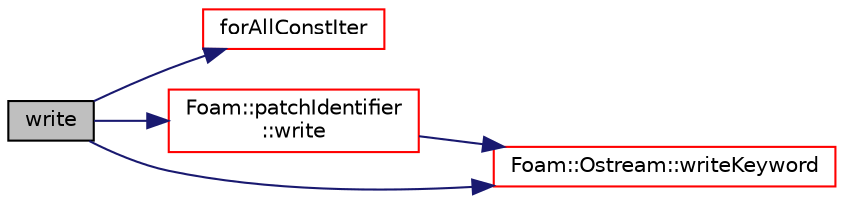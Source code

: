 digraph "write"
{
  bgcolor="transparent";
  edge [fontname="Helvetica",fontsize="10",labelfontname="Helvetica",labelfontsize="10"];
  node [fontname="Helvetica",fontsize="10",shape=record];
  rankdir="LR";
  Node332 [label="write",height=0.2,width=0.4,color="black", fillcolor="grey75", style="filled", fontcolor="black"];
  Node332 -> Node333 [color="midnightblue",fontsize="10",style="solid",fontname="Helvetica"];
  Node333 [label="forAllConstIter",height=0.2,width=0.4,color="red",URL="$a39311.html#ae21e2836509b0fa7f7cedf6493b11b09"];
  Node332 -> Node630 [color="midnightblue",fontsize="10",style="solid",fontname="Helvetica"];
  Node630 [label="Foam::patchIdentifier\l::write",height=0.2,width=0.4,color="red",URL="$a28273.html#a293fdfec8bdfbd5c3913ab4c9f3454ff",tooltip="Write patchIdentifier as a dictionary. "];
  Node630 -> Node477 [color="midnightblue",fontsize="10",style="solid",fontname="Helvetica"];
  Node477 [label="Foam::Ostream::writeKeyword",height=0.2,width=0.4,color="red",URL="$a27345.html#a3c58b2bb9174ea3c4a5fa58095d1290e",tooltip="Write the keyword followed by an appropriate indentation. "];
  Node332 -> Node477 [color="midnightblue",fontsize="10",style="solid",fontname="Helvetica"];
}

